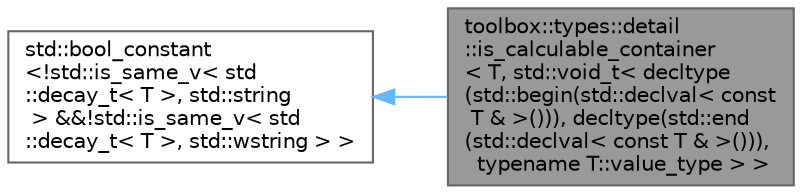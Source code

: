 digraph "toolbox::types::detail::is_calculable_container&lt; T, std::void_t&lt; decltype(std::begin(std::declval&lt; const T &amp; &gt;())), decltype(std::end(std::declval&lt; const T &amp; &gt;())), typename T::value_type &gt; &gt;"
{
 // LATEX_PDF_SIZE
  bgcolor="transparent";
  edge [fontname=Helvetica,fontsize=10,labelfontname=Helvetica,labelfontsize=10];
  node [fontname=Helvetica,fontsize=10,shape=box,height=0.2,width=0.4];
  rankdir="LR";
  Node1 [id="Node000001",label="toolbox::types::detail\l::is_calculable_container\l\< T, std::void_t\< decltype\l(std::begin(std::declval\< const\l T & \>())), decltype(std::end\l(std::declval\< const T & \>())),\l typename T::value_type \> \>",height=0.2,width=0.4,color="gray40", fillcolor="grey60", style="filled", fontcolor="black",tooltip="辅助类型特征的特化版本,用于检查容器类型 / Specialization of helper type trait for container types"];
  Node2 -> Node1 [id="edge1_Node000001_Node000002",dir="back",color="steelblue1",style="solid",tooltip=" "];
  Node2 [id="Node000002",label="std::bool_constant\l\<!std::is_same_v\< std\l::decay_t\< T \>, std::string\l \> &&!std::is_same_v\< std\l::decay_t\< T \>, std::wstring \> \>",height=0.2,width=0.4,color="gray40", fillcolor="white", style="filled",tooltip=" "];
}

